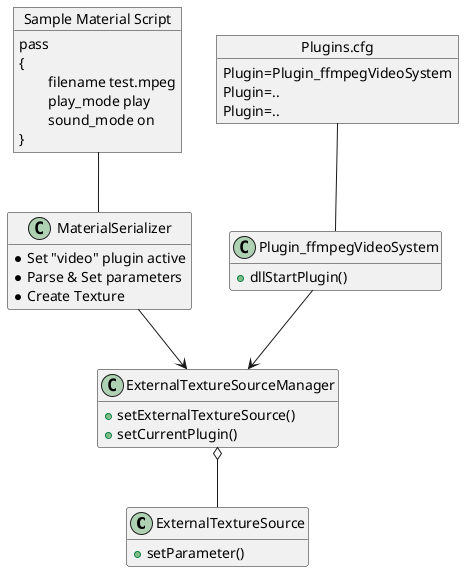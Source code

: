 @startuml
hide empty members
set namespaceSeparator none
class ExternalTextureSource {
+ setParameter()
}
class ExternalTextureSourceManager {
+ setExternalTextureSource()
+ setCurrentPlugin()
}
ExternalTextureSource -up-o ExternalTextureSourceManager
class MaterialSerializer {
    * Set "video" plugin active
    * Parse & Set parameters
    * Create Texture
}
class Plugin_ffmpegVideoSystem {
+ dllStartPlugin()
}
object Plugins.cfg {
    Plugin=Plugin_ffmpegVideoSystem
    Plugin=..
    Plugin=..
}
Plugins.cfg -- Plugin_ffmpegVideoSystem
Plugin_ffmpegVideoSystem -down-> ExternalTextureSourceManager
MaterialSerializer -down-> ExternalTextureSourceManager

object "Sample Material Script" as material {
pass
&#123;
\tfilename test.mpeg
\tplay_mode play
\tsound_mode on
&#125;
}
material -- MaterialSerializer

@enduml 

